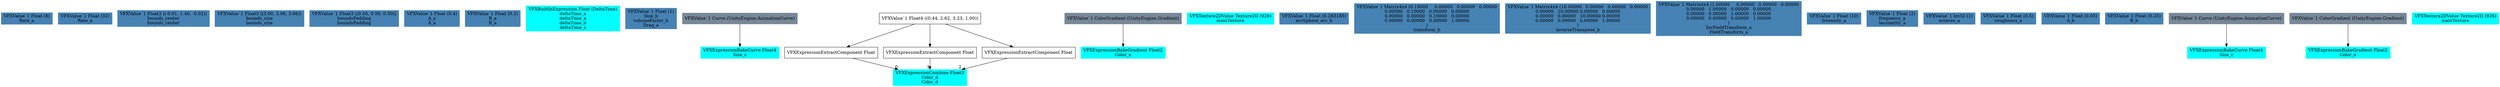 digraph G {
node0 [shape="box" color="steelblue" style="filled" label="VFXValue`1 Float (8)
Rate_a"]
node1 [shape="box" color="steelblue" style="filled" label="VFXValue`1 Float (32)
Rate_a"]
node2 [shape="box" color="steelblue" style="filled" label="VFXValue`1 Float3 ((-0.01, 1.40, -0.02))
bounds_center
bounds_center"]
node3 [shape="box" color="steelblue" style="filled" label="VFXValue`1 Float3 ((3.00, 3.96, 3.06))
bounds_size
bounds_size"]
node4 [shape="box" color="steelblue" style="filled" label="VFXValue`1 Float3 ((0.50, 0.50, 0.50))
boundsPadding
boundsPadding"]
node5 [shape="box" color="steelblue" style="filled" label="VFXValue`1 Float (0.4)
A_a
A_a"]
node6 [shape="box" color="steelblue" style="filled" label="VFXValue`1 Float (0.3)
B_a
B_a"]
node7 [shape="box" color="cyan" style="filled" label="VFXBuiltInExpression Float (DeltaTime)
deltaTime_a
deltaTime_a
deltaTime_b
deltaTime_c"]
node8 [shape="box" color="steelblue" style="filled" label="VFXValue`1 Float (1)
Size_b
volumeFactor_b
Drag_a"]
node9 [shape="box" color="cyan" style="filled" label="VFXExpressionBakeCurve Float4
Size_c"]
node10 [shape="box" color="lightslategray" style="filled" label="VFXValue`1 Curve (UnityEngine.AnimationCurve)"]
node11 [shape="box" color="cyan" style="filled" label="VFXExpressionCombine Float3
Color_d
Color_d"]
node12 [shape="box" label="VFXExpressionExtractComponent Float"]
node13 [shape="box" label="VFXValue`1 Float4 ((0.44, 2.62, 3.23, 1.00))"]
node14 [shape="box" label="VFXExpressionExtractComponent Float"]
node15 [shape="box" label="VFXExpressionExtractComponent Float"]
node16 [shape="box" color="cyan" style="filled" label="VFXExpressionBakeGradient Float2
Color_e"]
node17 [shape="box" color="lightslategray" style="filled" label="VFXValue`1 ColorGradient (UnityEngine.Gradient)"]
node18 [shape="box" color="cyan" style="filled" label="VFXTexture2DValue Texture2D (926)
mainTexture"]
node19 [shape="box" color="steelblue" style="filled" label="VFXValue`1 Float (6.283185)
arcSphere_arc_b"]
node20 [shape="box" color="steelblue" style="filled" label="VFXValue`1 Matrix4x4 (0.10000	0.00000	0.00000	0.00000
0.00000	0.10000	0.00000	0.00000
0.00000	0.00000	0.10000	0.00000
0.00000	0.00000	0.00000	1.00000
)
transform_b"]
node21 [shape="box" color="steelblue" style="filled" label="VFXValue`1 Matrix4x4 (10.00000	0.00000	0.00000	0.00000
0.00000	10.00000	0.00000	0.00000
0.00000	0.00000	10.00000	0.00000
0.00000	0.00000	0.00000	1.00000
)
inverseTranspose_b"]
node22 [shape="box" color="steelblue" style="filled" label="VFXValue`1 Matrix4x4 (1.00000	0.00000	0.00000	0.00000
0.00000	1.00000	0.00000	0.00000
0.00000	0.00000	1.00000	0.00000
0.00000	0.00000	0.00000	1.00000
)
InvFieldTransform_a
FieldTransform_a"]
node23 [shape="box" color="steelblue" style="filled" label="VFXValue`1 Float (10)
Intensity_a"]
node24 [shape="box" color="steelblue" style="filled" label="VFXValue`1 Float (2)
frequency_a
lacunarity_a"]
node25 [shape="box" color="steelblue" style="filled" label="VFXValue`1 Int32 (1)
octaves_a"]
node26 [shape="box" color="steelblue" style="filled" label="VFXValue`1 Float (0.5)
roughness_a"]
node27 [shape="box" color="steelblue" style="filled" label="VFXValue`1 Float (0.05)
A_b"]
node28 [shape="box" color="steelblue" style="filled" label="VFXValue`1 Float (0.25)
B_b"]
node29 [shape="box" color="cyan" style="filled" label="VFXExpressionBakeCurve Float4
Size_c"]
node30 [shape="box" color="lightslategray" style="filled" label="VFXValue`1 Curve (UnityEngine.AnimationCurve)"]
node31 [shape="box" color="cyan" style="filled" label="VFXExpressionBakeGradient Float2
Color_e"]
node32 [shape="box" color="lightslategray" style="filled" label="VFXValue`1 ColorGradient (UnityEngine.Gradient)"]
node33 [shape="box" color="cyan" style="filled" label="VFXTexture2DValue Texture2D (926)
mainTexture"]
node10 -> node9 
node12 -> node11 [headlabel="0"]
node14 -> node11 [headlabel="1"]
node15 -> node11 [headlabel="2"]
node13 -> node12 
node13 -> node14 
node13 -> node15 
node17 -> node16 
node30 -> node29 
node32 -> node31 
}
